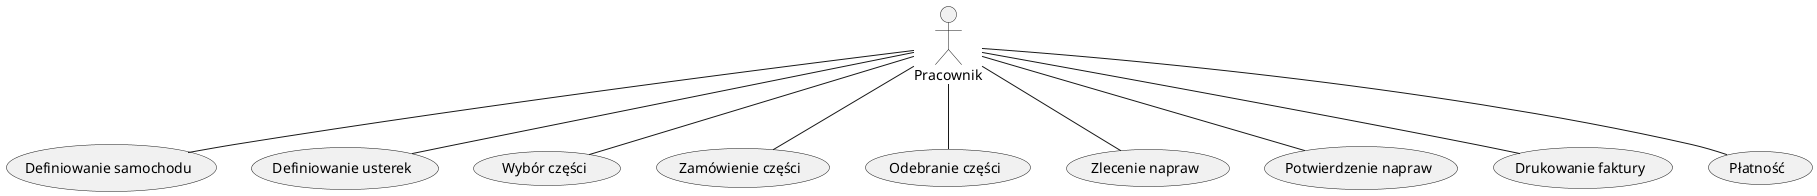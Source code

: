 @startuml

actor Pracownik

usecase (Definiowanie samochodu)
usecase (Definiowanie usterek)
usecase (Wybór części)
usecase (Zamówienie części)
usecase (Odebranie części)
usecase (Zlecenie napraw)
usecase (Potwierdzenie napraw)
usecase (Drukowanie faktury)
usecase (Płatność)

Pracownik -- (Definiowanie samochodu)
Pracownik -- (Definiowanie usterek)
Pracownik -- (Wybór części)
Pracownik -- (Zamówienie części)
Pracownik -- (Odebranie części)
Pracownik -- (Zlecenie napraw)
Pracownik -- (Potwierdzenie napraw)
Pracownik -- (Drukowanie faktury)
Pracownik -- (Płatność)

@enduml